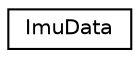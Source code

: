 digraph "Graphical Class Hierarchy"
{
 // LATEX_PDF_SIZE
  edge [fontname="Helvetica",fontsize="10",labelfontname="Helvetica",labelfontsize="10"];
  node [fontname="Helvetica",fontsize="10",shape=record];
  rankdir="LR";
  Node0 [label="ImuData",height=0.2,width=0.4,color="black", fillcolor="white", style="filled",URL="$structsl_1_1ImuData.html",tooltip="Full IMU data structure."];
}
